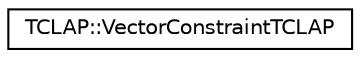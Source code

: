 digraph "Graphical Class Hierarchy"
{
  edge [fontname="Helvetica",fontsize="10",labelfontname="Helvetica",labelfontsize="10"];
  node [fontname="Helvetica",fontsize="10",shape=record];
  rankdir="LR";
  Node0 [label="TCLAP::VectorConstraintTCLAP",height=0.2,width=0.4,color="black", fillcolor="white", style="filled",URL="$class_t_c_l_a_p_1_1_vector_constraint_t_c_l_a_p.html",tooltip="A Constraint that constrains the vector to have a sum equal to 1. "];
}
